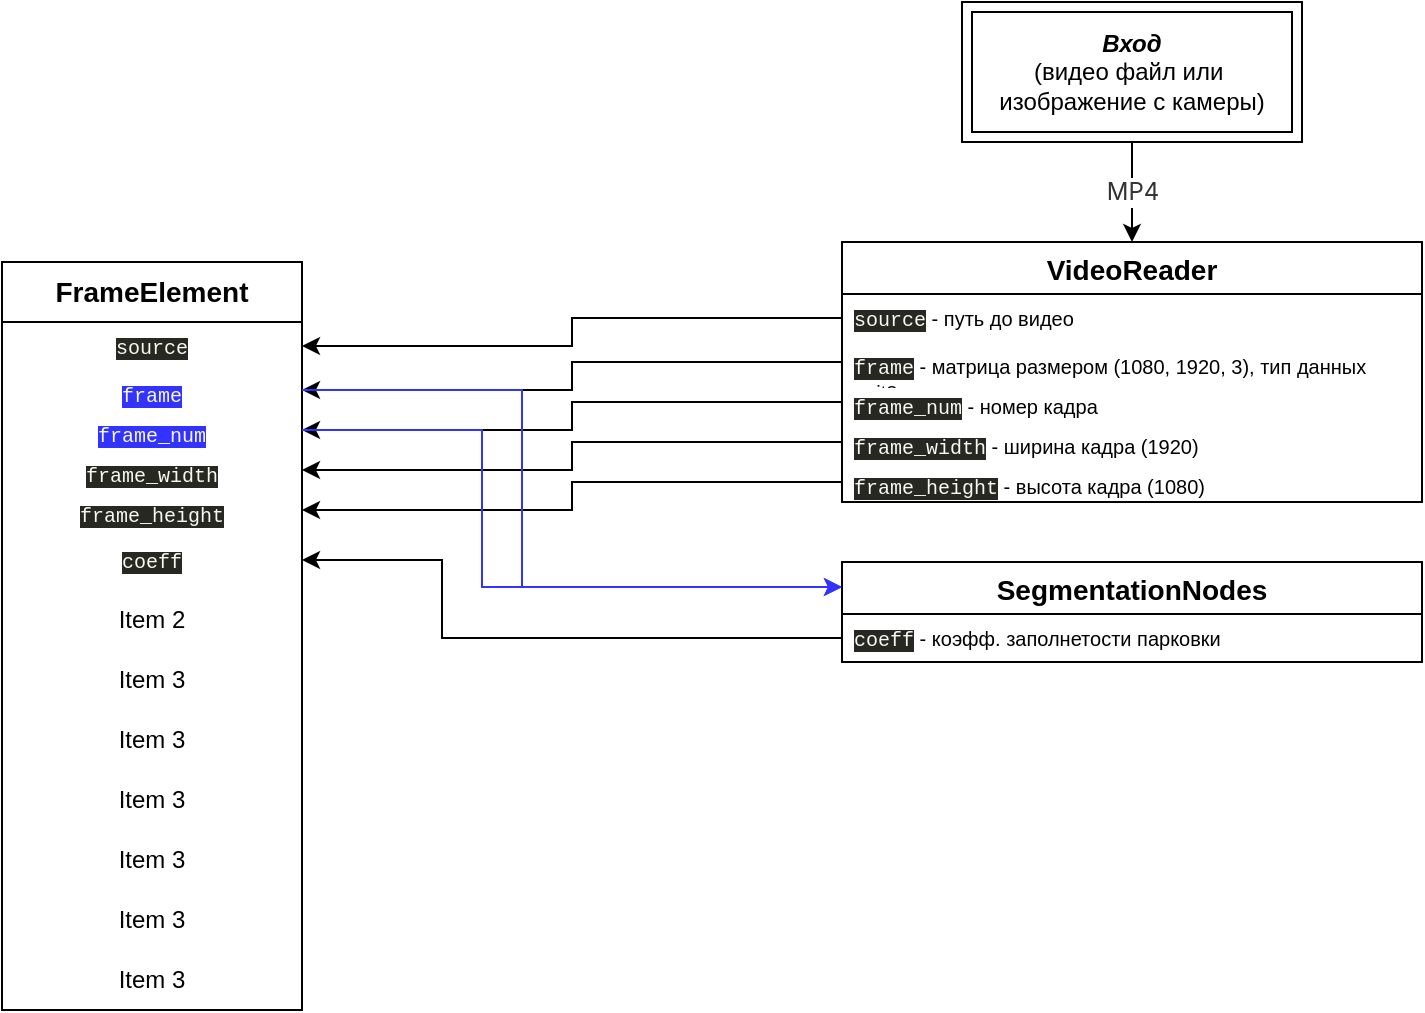 <mxfile version="27.2.0">
  <diagram name="Страница — 1" id="5uqvx95SB5KR8sH2-QEb">
    <mxGraphModel dx="1181" dy="661" grid="1" gridSize="10" guides="1" tooltips="1" connect="1" arrows="1" fold="1" page="1" pageScale="1" pageWidth="827" pageHeight="1169" math="0" shadow="0">
      <root>
        <mxCell id="0" />
        <mxCell id="1" parent="0" />
        <mxCell id="pSgMqcD5M_9IyaEk2qM1-36" value="&lt;i&gt;&lt;b&gt;Вход&lt;/b&gt;&lt;/i&gt;&lt;div&gt;(видео файл&amp;nbsp;&lt;span style=&quot;background-color: transparent; color: light-dark(rgb(0, 0, 0), rgb(255, 255, 255));&quot;&gt;или&amp;nbsp;&lt;/span&gt;&lt;/div&gt;&lt;div&gt;&lt;span style=&quot;background-color: transparent; color: light-dark(rgb(0, 0, 0), rgb(255, 255, 255));&quot;&gt;изображение с камеры)&lt;/span&gt;&lt;/div&gt;" style="shape=ext;margin=3;double=1;whiteSpace=wrap;html=1;align=center;" parent="1" vertex="1">
          <mxGeometry x="550" y="30" width="170" height="70" as="geometry" />
        </mxCell>
        <mxCell id="pSgMqcD5M_9IyaEk2qM1-37" value="VideoReader" style="swimlane;fontStyle=1;childLayout=stackLayout;horizontal=1;startSize=26;horizontalStack=0;resizeParent=1;resizeParentMax=0;resizeLast=0;collapsible=1;marginBottom=0;align=center;fontSize=14;" parent="1" vertex="1">
          <mxGeometry x="490" y="150" width="290" height="130" as="geometry">
            <mxRectangle x="333" y="120" width="120" height="30" as="alternateBounds" />
          </mxGeometry>
        </mxCell>
        <mxCell id="pSgMqcD5M_9IyaEk2qM1-38" value="&lt;span style=&quot;background-color: rgb(39, 40, 34); color: rgb(248, 248, 242); font-family: Consolas, &amp;quot;Courier New&amp;quot;, monospace; white-space: pre;&quot;&gt;source&lt;/span&gt;&amp;nbsp;- путь до видео" style="text;strokeColor=none;fillColor=none;spacingLeft=4;spacingRight=4;overflow=hidden;rotatable=0;points=[[0,0.5],[1,0.5]];portConstraint=eastwest;fontSize=10;whiteSpace=wrap;html=1;" parent="pSgMqcD5M_9IyaEk2qM1-37" vertex="1">
          <mxGeometry y="26" width="290" height="24" as="geometry" />
        </mxCell>
        <mxCell id="pSgMqcD5M_9IyaEk2qM1-39" value="&lt;span style=&quot;background-color: rgb(39, 40, 34); color: rgb(248, 248, 242); font-family: Consolas, &amp;quot;Courier New&amp;quot;, monospace; white-space: pre;&quot;&gt;frame&lt;/span&gt;&amp;nbsp;- матрица размером (1080, 1920, 3), тип данных unit8" style="text;strokeColor=none;fillColor=none;spacingLeft=4;spacingRight=4;overflow=hidden;rotatable=0;points=[[0,0.5],[1,0.5]];portConstraint=eastwest;fontSize=10;whiteSpace=wrap;html=1;" parent="pSgMqcD5M_9IyaEk2qM1-37" vertex="1">
          <mxGeometry y="50" width="290" height="20" as="geometry" />
        </mxCell>
        <mxCell id="pSgMqcD5M_9IyaEk2qM1-40" value="&lt;span style=&quot;background-color: rgb(39, 40, 34); color: rgb(248, 248, 242); font-family: Consolas, &amp;quot;Courier New&amp;quot;, monospace; white-space: pre;&quot;&gt;frame_num&lt;/span&gt;&amp;nbsp;- номер кадра" style="text;strokeColor=none;fillColor=none;spacingLeft=4;spacingRight=4;overflow=hidden;rotatable=0;points=[[0,0.5],[1,0.5]];portConstraint=eastwest;fontSize=10;whiteSpace=wrap;html=1;" parent="pSgMqcD5M_9IyaEk2qM1-37" vertex="1">
          <mxGeometry y="70" width="290" height="20" as="geometry" />
        </mxCell>
        <mxCell id="pSgMqcD5M_9IyaEk2qM1-49" value="&lt;span style=&quot;background-color: rgb(39, 40, 34); color: rgb(248, 248, 242); font-family: Consolas, &amp;quot;Courier New&amp;quot;, monospace; white-space: pre;&quot;&gt;frame_width&lt;/span&gt;&amp;nbsp;- ширина кадра (1920)" style="text;strokeColor=none;fillColor=none;spacingLeft=4;spacingRight=4;overflow=hidden;rotatable=0;points=[[0,0.5],[1,0.5]];portConstraint=eastwest;fontSize=10;whiteSpace=wrap;html=1;" parent="pSgMqcD5M_9IyaEk2qM1-37" vertex="1">
          <mxGeometry y="90" width="290" height="20" as="geometry" />
        </mxCell>
        <mxCell id="pSgMqcD5M_9IyaEk2qM1-50" value="&lt;span style=&quot;background-color: rgb(39, 40, 34); color: rgb(248, 248, 242); font-family: Consolas, &amp;quot;Courier New&amp;quot;, monospace; white-space: pre;&quot;&gt;frame_height&lt;/span&gt;&amp;nbsp;- высота кадра (1080)" style="text;strokeColor=none;fillColor=none;spacingLeft=4;spacingRight=4;overflow=hidden;rotatable=0;points=[[0,0.5],[1,0.5]];portConstraint=eastwest;fontSize=10;whiteSpace=wrap;html=1;" parent="pSgMqcD5M_9IyaEk2qM1-37" vertex="1">
          <mxGeometry y="110" width="290" height="20" as="geometry" />
        </mxCell>
        <mxCell id="pSgMqcD5M_9IyaEk2qM1-45" value="" style="endArrow=classic;html=1;rounded=0;exitX=0.5;exitY=1;exitDx=0;exitDy=0;entryX=0.5;entryY=0;entryDx=0;entryDy=0;" parent="1" source="pSgMqcD5M_9IyaEk2qM1-36" target="pSgMqcD5M_9IyaEk2qM1-37" edge="1">
          <mxGeometry relative="1" as="geometry">
            <mxPoint x="380" y="190" as="sourcePoint" />
            <mxPoint x="480" y="190" as="targetPoint" />
          </mxGeometry>
        </mxCell>
        <mxCell id="pSgMqcD5M_9IyaEk2qM1-46" value="&lt;span style=&quot;color: rgb(51, 51, 51); font-family: &amp;quot;YS Text&amp;quot;, -apple-system, BlinkMacSystemFont, Arial, Helvetica, &amp;quot;Arial Unicode MS&amp;quot;, sans-serif; text-align: left; text-wrap-mode: wrap;&quot;&gt;&lt;font style=&quot;font-size: 12px;&quot;&gt;MP4&lt;/font&gt;&lt;/span&gt;" style="edgeLabel;resizable=0;html=1;;align=center;verticalAlign=middle;" parent="pSgMqcD5M_9IyaEk2qM1-45" connectable="0" vertex="1">
          <mxGeometry relative="1" as="geometry" />
        </mxCell>
        <mxCell id="pSgMqcD5M_9IyaEk2qM1-54" value="FrameElement" style="swimlane;fontStyle=1;childLayout=stackLayout;horizontal=1;startSize=30;horizontalStack=0;resizeParent=1;resizeParentMax=0;resizeLast=0;collapsible=1;marginBottom=0;whiteSpace=wrap;html=1;fontSize=14;" parent="1" vertex="1">
          <mxGeometry x="70" y="160" width="150" height="374" as="geometry" />
        </mxCell>
        <mxCell id="pSgMqcD5M_9IyaEk2qM1-62" value="&lt;span style=&quot;background-color: rgb(39, 40, 34); color: rgb(248, 248, 242); font-family: Consolas, &amp;quot;Courier New&amp;quot;, monospace; white-space: pre;&quot;&gt;source&lt;/span&gt;" style="text;strokeColor=none;fillColor=none;spacingLeft=4;spacingRight=4;overflow=hidden;rotatable=0;points=[[0,0.5],[1,0.5]];portConstraint=eastwest;fontSize=10;whiteSpace=wrap;html=1;align=center;" parent="pSgMqcD5M_9IyaEk2qM1-54" vertex="1">
          <mxGeometry y="30" width="150" height="24" as="geometry" />
        </mxCell>
        <mxCell id="pSgMqcD5M_9IyaEk2qM1-63" value="&lt;span style=&quot;color: rgb(248, 248, 242); font-family: Consolas, &amp;quot;Courier New&amp;quot;, monospace; white-space: pre; background-color: rgb(51, 51, 255);&quot;&gt;frame&lt;/span&gt;" style="text;strokeColor=none;fillColor=none;spacingLeft=4;spacingRight=4;overflow=hidden;rotatable=0;points=[[0,0.5],[1,0.5]];portConstraint=eastwest;fontSize=10;whiteSpace=wrap;html=1;align=center;" parent="pSgMqcD5M_9IyaEk2qM1-54" vertex="1">
          <mxGeometry y="54" width="150" height="20" as="geometry" />
        </mxCell>
        <mxCell id="pSgMqcD5M_9IyaEk2qM1-64" value="&lt;span style=&quot;color: rgb(248, 248, 242); font-family: Consolas, &amp;quot;Courier New&amp;quot;, monospace; white-space: pre; background-color: rgb(51, 51, 255);&quot;&gt;frame_num&lt;/span&gt;" style="text;strokeColor=none;fillColor=none;spacingLeft=4;spacingRight=4;overflow=hidden;rotatable=0;points=[[0,0.5],[1,0.5]];portConstraint=eastwest;fontSize=10;whiteSpace=wrap;html=1;align=center;" parent="pSgMqcD5M_9IyaEk2qM1-54" vertex="1">
          <mxGeometry y="74" width="150" height="20" as="geometry" />
        </mxCell>
        <mxCell id="pSgMqcD5M_9IyaEk2qM1-65" value="&lt;span style=&quot;background-color: rgb(39, 40, 34); color: rgb(248, 248, 242); font-family: Consolas, &amp;quot;Courier New&amp;quot;, monospace; white-space: pre;&quot;&gt;frame_width&lt;/span&gt;" style="text;strokeColor=none;fillColor=none;spacingLeft=4;spacingRight=4;overflow=hidden;rotatable=0;points=[[0,0.5],[1,0.5]];portConstraint=eastwest;fontSize=10;whiteSpace=wrap;html=1;align=center;" parent="pSgMqcD5M_9IyaEk2qM1-54" vertex="1">
          <mxGeometry y="94" width="150" height="20" as="geometry" />
        </mxCell>
        <mxCell id="pSgMqcD5M_9IyaEk2qM1-66" value="&lt;span style=&quot;background-color: rgb(39, 40, 34); color: rgb(248, 248, 242); font-family: Consolas, &amp;quot;Courier New&amp;quot;, monospace; white-space: pre;&quot;&gt;frame_height&lt;/span&gt;" style="text;strokeColor=none;fillColor=none;spacingLeft=4;spacingRight=4;overflow=hidden;rotatable=0;points=[[0,0.5],[1,0.5]];portConstraint=eastwest;fontSize=10;whiteSpace=wrap;html=1;align=center;" parent="pSgMqcD5M_9IyaEk2qM1-54" vertex="1">
          <mxGeometry y="114" width="150" height="20" as="geometry" />
        </mxCell>
        <mxCell id="pSgMqcD5M_9IyaEk2qM1-55" value="&lt;span style=&quot;color: rgb(248, 248, 242); font-family: Consolas, &amp;quot;Courier New&amp;quot;, monospace; font-size: 10px; text-align: left; white-space: pre; background-color: rgb(39, 40, 34);&quot;&gt;coeff&lt;/span&gt;" style="text;strokeColor=none;fillColor=none;align=center;verticalAlign=middle;spacingLeft=4;spacingRight=4;overflow=hidden;points=[[0,0.5],[1,0.5]];portConstraint=eastwest;rotatable=0;whiteSpace=wrap;html=1;" parent="pSgMqcD5M_9IyaEk2qM1-54" vertex="1">
          <mxGeometry y="134" width="150" height="30" as="geometry" />
        </mxCell>
        <mxCell id="pSgMqcD5M_9IyaEk2qM1-56" value="Item 2" style="text;strokeColor=none;fillColor=none;align=center;verticalAlign=middle;spacingLeft=4;spacingRight=4;overflow=hidden;points=[[0,0.5],[1,0.5]];portConstraint=eastwest;rotatable=0;whiteSpace=wrap;html=1;" parent="pSgMqcD5M_9IyaEk2qM1-54" vertex="1">
          <mxGeometry y="164" width="150" height="30" as="geometry" />
        </mxCell>
        <mxCell id="pSgMqcD5M_9IyaEk2qM1-57" value="Item 3" style="text;strokeColor=none;fillColor=none;align=center;verticalAlign=middle;spacingLeft=4;spacingRight=4;overflow=hidden;points=[[0,0.5],[1,0.5]];portConstraint=eastwest;rotatable=0;whiteSpace=wrap;html=1;" parent="pSgMqcD5M_9IyaEk2qM1-54" vertex="1">
          <mxGeometry y="194" width="150" height="30" as="geometry" />
        </mxCell>
        <mxCell id="pSgMqcD5M_9IyaEk2qM1-76" value="Item 3" style="text;strokeColor=none;fillColor=none;align=center;verticalAlign=middle;spacingLeft=4;spacingRight=4;overflow=hidden;points=[[0,0.5],[1,0.5]];portConstraint=eastwest;rotatable=0;whiteSpace=wrap;html=1;" parent="pSgMqcD5M_9IyaEk2qM1-54" vertex="1">
          <mxGeometry y="224" width="150" height="30" as="geometry" />
        </mxCell>
        <mxCell id="pSgMqcD5M_9IyaEk2qM1-59" value="Item 3" style="text;strokeColor=none;fillColor=none;align=center;verticalAlign=middle;spacingLeft=4;spacingRight=4;overflow=hidden;points=[[0,0.5],[1,0.5]];portConstraint=eastwest;rotatable=0;whiteSpace=wrap;html=1;" parent="pSgMqcD5M_9IyaEk2qM1-54" vertex="1">
          <mxGeometry y="254" width="150" height="30" as="geometry" />
        </mxCell>
        <mxCell id="pSgMqcD5M_9IyaEk2qM1-58" value="Item 3" style="text;strokeColor=none;fillColor=none;align=center;verticalAlign=middle;spacingLeft=4;spacingRight=4;overflow=hidden;points=[[0,0.5],[1,0.5]];portConstraint=eastwest;rotatable=0;whiteSpace=wrap;html=1;" parent="pSgMqcD5M_9IyaEk2qM1-54" vertex="1">
          <mxGeometry y="284" width="150" height="30" as="geometry" />
        </mxCell>
        <mxCell id="pSgMqcD5M_9IyaEk2qM1-60" value="Item 3" style="text;strokeColor=none;fillColor=none;align=center;verticalAlign=middle;spacingLeft=4;spacingRight=4;overflow=hidden;points=[[0,0.5],[1,0.5]];portConstraint=eastwest;rotatable=0;whiteSpace=wrap;html=1;" parent="pSgMqcD5M_9IyaEk2qM1-54" vertex="1">
          <mxGeometry y="314" width="150" height="30" as="geometry" />
        </mxCell>
        <mxCell id="pSgMqcD5M_9IyaEk2qM1-61" value="Item 3" style="text;strokeColor=none;fillColor=none;align=center;verticalAlign=middle;spacingLeft=4;spacingRight=4;overflow=hidden;points=[[0,0.5],[1,0.5]];portConstraint=eastwest;rotatable=0;whiteSpace=wrap;html=1;" parent="pSgMqcD5M_9IyaEk2qM1-54" vertex="1">
          <mxGeometry y="344" width="150" height="30" as="geometry" />
        </mxCell>
        <mxCell id="pSgMqcD5M_9IyaEk2qM1-74" style="edgeStyle=elbowEdgeStyle;rounded=0;orthogonalLoop=1;jettySize=auto;html=1;exitX=1;exitY=0.5;exitDx=0;exitDy=0;" parent="pSgMqcD5M_9IyaEk2qM1-54" source="pSgMqcD5M_9IyaEk2qM1-57" target="pSgMqcD5M_9IyaEk2qM1-57" edge="1">
          <mxGeometry relative="1" as="geometry" />
        </mxCell>
        <mxCell id="pSgMqcD5M_9IyaEk2qM1-67" value="" style="endArrow=classic;html=1;rounded=0;exitX=0;exitY=0.5;exitDx=0;exitDy=0;entryX=1;entryY=0.5;entryDx=0;entryDy=0;edgeStyle=orthogonalEdgeStyle;" parent="1" source="pSgMqcD5M_9IyaEk2qM1-38" target="pSgMqcD5M_9IyaEk2qM1-62" edge="1">
          <mxGeometry width="50" height="50" relative="1" as="geometry">
            <mxPoint x="410" y="450" as="sourcePoint" />
            <mxPoint x="460" y="400" as="targetPoint" />
          </mxGeometry>
        </mxCell>
        <mxCell id="pSgMqcD5M_9IyaEk2qM1-68" value="" style="endArrow=classic;html=1;rounded=0;exitX=0;exitY=0.5;exitDx=0;exitDy=0;entryX=1;entryY=0.5;entryDx=0;entryDy=0;edgeStyle=orthogonalEdgeStyle;" parent="1" source="pSgMqcD5M_9IyaEk2qM1-39" target="pSgMqcD5M_9IyaEk2qM1-63" edge="1">
          <mxGeometry width="50" height="50" relative="1" as="geometry">
            <mxPoint x="410" y="450" as="sourcePoint" />
            <mxPoint x="460" y="400" as="targetPoint" />
          </mxGeometry>
        </mxCell>
        <mxCell id="pSgMqcD5M_9IyaEk2qM1-70" value="" style="endArrow=classic;html=1;rounded=0;exitX=0;exitY=0.5;exitDx=0;exitDy=0;entryX=1;entryY=0.5;entryDx=0;entryDy=0;edgeStyle=orthogonalEdgeStyle;" parent="1" source="pSgMqcD5M_9IyaEk2qM1-40" target="pSgMqcD5M_9IyaEk2qM1-64" edge="1">
          <mxGeometry width="50" height="50" relative="1" as="geometry">
            <mxPoint x="410" y="450" as="sourcePoint" />
            <mxPoint x="460" y="400" as="targetPoint" />
          </mxGeometry>
        </mxCell>
        <mxCell id="pSgMqcD5M_9IyaEk2qM1-71" value="" style="endArrow=classic;html=1;rounded=0;exitX=0;exitY=0.5;exitDx=0;exitDy=0;entryX=1;entryY=0.5;entryDx=0;entryDy=0;edgeStyle=orthogonalEdgeStyle;" parent="1" source="pSgMqcD5M_9IyaEk2qM1-49" target="pSgMqcD5M_9IyaEk2qM1-65" edge="1">
          <mxGeometry width="50" height="50" relative="1" as="geometry">
            <mxPoint x="730" y="250" as="sourcePoint" />
            <mxPoint x="480" y="264" as="targetPoint" />
          </mxGeometry>
        </mxCell>
        <mxCell id="pSgMqcD5M_9IyaEk2qM1-72" value="" style="endArrow=classic;html=1;rounded=0;exitX=0;exitY=0.5;exitDx=0;exitDy=0;entryX=1;entryY=0.5;entryDx=0;entryDy=0;edgeStyle=orthogonalEdgeStyle;" parent="1" source="pSgMqcD5M_9IyaEk2qM1-50" target="pSgMqcD5M_9IyaEk2qM1-66" edge="1">
          <mxGeometry width="50" height="50" relative="1" as="geometry">
            <mxPoint x="580" y="300" as="sourcePoint" />
            <mxPoint x="330" y="314" as="targetPoint" />
          </mxGeometry>
        </mxCell>
        <mxCell id="pSgMqcD5M_9IyaEk2qM1-79" value="SegmentationNodes" style="swimlane;fontStyle=1;childLayout=stackLayout;horizontal=1;startSize=26;horizontalStack=0;resizeParent=1;resizeParentMax=0;resizeLast=0;collapsible=1;marginBottom=0;align=center;fontSize=14;" parent="1" vertex="1">
          <mxGeometry x="490" y="310" width="290" height="50" as="geometry">
            <mxRectangle x="333" y="120" width="120" height="30" as="alternateBounds" />
          </mxGeometry>
        </mxCell>
        <mxCell id="pSgMqcD5M_9IyaEk2qM1-80" value="&lt;span style=&quot;background-color: rgb(39, 40, 34); color: rgb(248, 248, 242); font-family: Consolas, &amp;quot;Courier New&amp;quot;, monospace; white-space: pre;&quot;&gt;coeff&lt;/span&gt;&amp;nbsp;- коэфф. заполнетости парковки" style="text;strokeColor=none;fillColor=none;spacingLeft=4;spacingRight=4;overflow=hidden;rotatable=0;points=[[0,0.5],[1,0.5]];portConstraint=eastwest;fontSize=10;whiteSpace=wrap;html=1;" parent="pSgMqcD5M_9IyaEk2qM1-79" vertex="1">
          <mxGeometry y="26" width="290" height="24" as="geometry" />
        </mxCell>
        <mxCell id="pSgMqcD5M_9IyaEk2qM1-88" style="edgeStyle=elbowEdgeStyle;rounded=0;orthogonalLoop=1;jettySize=auto;html=1;entryX=0;entryY=0.25;entryDx=0;entryDy=0;strokeColor=light-dark(#3333FF,#3333FF);" parent="1" source="pSgMqcD5M_9IyaEk2qM1-63" target="pSgMqcD5M_9IyaEk2qM1-79" edge="1">
          <mxGeometry relative="1" as="geometry">
            <Array as="points">
              <mxPoint x="330" y="270" />
            </Array>
          </mxGeometry>
        </mxCell>
        <mxCell id="pSgMqcD5M_9IyaEk2qM1-89" style="edgeStyle=elbowEdgeStyle;rounded=0;orthogonalLoop=1;jettySize=auto;html=1;entryX=0;entryY=0.25;entryDx=0;entryDy=0;strokeColor=#3333FF;" parent="1" source="pSgMqcD5M_9IyaEk2qM1-64" target="pSgMqcD5M_9IyaEk2qM1-79" edge="1">
          <mxGeometry relative="1" as="geometry">
            <Array as="points">
              <mxPoint x="310" y="280" />
            </Array>
          </mxGeometry>
        </mxCell>
        <mxCell id="V50TbnZM8FNZA3HZuHWU-1" value="" style="endArrow=classic;html=1;rounded=0;entryX=1;entryY=0.5;entryDx=0;entryDy=0;exitX=0;exitY=0.5;exitDx=0;exitDy=0;edgeStyle=orthogonalEdgeStyle;strokeColor=#000000;" edge="1" parent="1" source="pSgMqcD5M_9IyaEk2qM1-80" target="pSgMqcD5M_9IyaEk2qM1-55">
          <mxGeometry width="50" height="50" relative="1" as="geometry">
            <mxPoint x="720" y="390" as="sourcePoint" />
            <mxPoint x="770" y="340" as="targetPoint" />
            <Array as="points">
              <mxPoint x="290" y="348" />
              <mxPoint x="290" y="309" />
            </Array>
          </mxGeometry>
        </mxCell>
      </root>
    </mxGraphModel>
  </diagram>
</mxfile>
